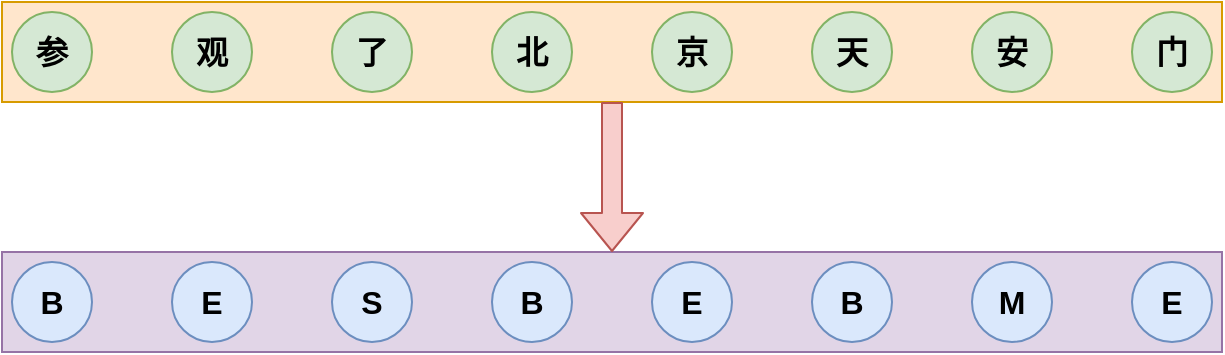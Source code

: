 <mxfile version="13.0.1" type="device"><diagram id="dk6Ofs7C74YLpd8TkuT0" name="Page-1"><mxGraphModel dx="1422" dy="763" grid="1" gridSize="10" guides="1" tooltips="1" connect="1" arrows="1" fold="1" page="1" pageScale="1" pageWidth="827" pageHeight="1169" math="0" shadow="0"><root><mxCell id="0"/><mxCell id="1" parent="0"/><mxCell id="8ULrYfe0EweRrI8h2Gwo-9" value="" style="rounded=0;whiteSpace=wrap;html=1;fontSize=16;fillColor=#ffe6cc;strokeColor=#d79b00;" vertex="1" parent="1"><mxGeometry x="35" y="35" width="610" height="50" as="geometry"/></mxCell><mxCell id="8ULrYfe0EweRrI8h2Gwo-1" value="&lt;b style=&quot;font-size: 16px;&quot;&gt;参&lt;/b&gt;" style="ellipse;whiteSpace=wrap;html=1;aspect=fixed;fontSize=16;fillColor=#d5e8d4;strokeColor=#82b366;" vertex="1" parent="1"><mxGeometry x="40" y="40" width="40" height="40" as="geometry"/></mxCell><mxCell id="8ULrYfe0EweRrI8h2Gwo-2" value="&lt;b style=&quot;font-size: 16px&quot;&gt;观&lt;/b&gt;" style="ellipse;whiteSpace=wrap;html=1;aspect=fixed;fontSize=16;fillColor=#d5e8d4;strokeColor=#82b366;" vertex="1" parent="1"><mxGeometry x="120" y="40" width="40" height="40" as="geometry"/></mxCell><mxCell id="8ULrYfe0EweRrI8h2Gwo-3" value="&lt;b&gt;了&lt;/b&gt;" style="ellipse;whiteSpace=wrap;html=1;aspect=fixed;fontSize=16;fillColor=#d5e8d4;strokeColor=#82b366;" vertex="1" parent="1"><mxGeometry x="200" y="40" width="40" height="40" as="geometry"/></mxCell><mxCell id="8ULrYfe0EweRrI8h2Gwo-4" value="&lt;b&gt;北&lt;/b&gt;" style="ellipse;whiteSpace=wrap;html=1;aspect=fixed;fontSize=16;fillColor=#d5e8d4;strokeColor=#82b366;" vertex="1" parent="1"><mxGeometry x="280" y="40" width="40" height="40" as="geometry"/></mxCell><mxCell id="8ULrYfe0EweRrI8h2Gwo-5" value="&lt;b&gt;京&lt;/b&gt;" style="ellipse;whiteSpace=wrap;html=1;aspect=fixed;fontSize=16;fillColor=#d5e8d4;strokeColor=#82b366;" vertex="1" parent="1"><mxGeometry x="360" y="40" width="40" height="40" as="geometry"/></mxCell><mxCell id="8ULrYfe0EweRrI8h2Gwo-6" value="&lt;b&gt;天&lt;/b&gt;" style="ellipse;whiteSpace=wrap;html=1;aspect=fixed;fontSize=16;fillColor=#d5e8d4;strokeColor=#82b366;" vertex="1" parent="1"><mxGeometry x="440" y="40" width="40" height="40" as="geometry"/></mxCell><mxCell id="8ULrYfe0EweRrI8h2Gwo-7" value="&lt;b&gt;安&lt;/b&gt;" style="ellipse;whiteSpace=wrap;html=1;aspect=fixed;fontSize=16;fillColor=#d5e8d4;strokeColor=#82b366;" vertex="1" parent="1"><mxGeometry x="520" y="40" width="40" height="40" as="geometry"/></mxCell><mxCell id="8ULrYfe0EweRrI8h2Gwo-8" value="&lt;b&gt;门&lt;/b&gt;" style="ellipse;whiteSpace=wrap;html=1;aspect=fixed;fontSize=16;fillColor=#d5e8d4;strokeColor=#82b366;" vertex="1" parent="1"><mxGeometry x="600" y="40" width="40" height="40" as="geometry"/></mxCell><mxCell id="8ULrYfe0EweRrI8h2Gwo-10" value="" style="rounded=0;whiteSpace=wrap;html=1;fontSize=16;fillColor=#e1d5e7;strokeColor=#9673a6;" vertex="1" parent="1"><mxGeometry x="35" y="160" width="610" height="50" as="geometry"/></mxCell><mxCell id="8ULrYfe0EweRrI8h2Gwo-11" value="&lt;b&gt;B&lt;/b&gt;" style="ellipse;whiteSpace=wrap;html=1;aspect=fixed;fontSize=16;fillColor=#dae8fc;strokeColor=#6c8ebf;" vertex="1" parent="1"><mxGeometry x="40" y="165" width="40" height="40" as="geometry"/></mxCell><mxCell id="8ULrYfe0EweRrI8h2Gwo-12" value="&lt;b&gt;E&lt;/b&gt;" style="ellipse;whiteSpace=wrap;html=1;aspect=fixed;fontSize=16;fillColor=#dae8fc;strokeColor=#6c8ebf;" vertex="1" parent="1"><mxGeometry x="120" y="165" width="40" height="40" as="geometry"/></mxCell><mxCell id="8ULrYfe0EweRrI8h2Gwo-13" value="&lt;b&gt;S&lt;/b&gt;" style="ellipse;whiteSpace=wrap;html=1;aspect=fixed;fontSize=16;fillColor=#dae8fc;strokeColor=#6c8ebf;" vertex="1" parent="1"><mxGeometry x="200" y="165" width="40" height="40" as="geometry"/></mxCell><mxCell id="8ULrYfe0EweRrI8h2Gwo-14" value="&lt;b&gt;B&lt;/b&gt;" style="ellipse;whiteSpace=wrap;html=1;aspect=fixed;fontSize=16;fillColor=#dae8fc;strokeColor=#6c8ebf;" vertex="1" parent="1"><mxGeometry x="280" y="165" width="40" height="40" as="geometry"/></mxCell><mxCell id="8ULrYfe0EweRrI8h2Gwo-15" value="&lt;b&gt;E&lt;/b&gt;" style="ellipse;whiteSpace=wrap;html=1;aspect=fixed;fontSize=16;fillColor=#dae8fc;strokeColor=#6c8ebf;" vertex="1" parent="1"><mxGeometry x="360" y="165" width="40" height="40" as="geometry"/></mxCell><mxCell id="8ULrYfe0EweRrI8h2Gwo-16" value="&lt;b&gt;B&lt;/b&gt;" style="ellipse;whiteSpace=wrap;html=1;aspect=fixed;fontSize=16;fillColor=#dae8fc;strokeColor=#6c8ebf;" vertex="1" parent="1"><mxGeometry x="440" y="165" width="40" height="40" as="geometry"/></mxCell><mxCell id="8ULrYfe0EweRrI8h2Gwo-17" value="&lt;b&gt;M&lt;/b&gt;" style="ellipse;whiteSpace=wrap;html=1;aspect=fixed;fontSize=16;fillColor=#dae8fc;strokeColor=#6c8ebf;" vertex="1" parent="1"><mxGeometry x="520" y="165" width="40" height="40" as="geometry"/></mxCell><mxCell id="8ULrYfe0EweRrI8h2Gwo-18" value="&lt;b&gt;E&lt;/b&gt;" style="ellipse;whiteSpace=wrap;html=1;aspect=fixed;fontSize=16;fillColor=#dae8fc;strokeColor=#6c8ebf;" vertex="1" parent="1"><mxGeometry x="600" y="165" width="40" height="40" as="geometry"/></mxCell><mxCell id="8ULrYfe0EweRrI8h2Gwo-19" value="" style="shape=flexArrow;endArrow=classic;html=1;fontSize=16;exitX=0.5;exitY=1;exitDx=0;exitDy=0;fillColor=#f8cecc;strokeColor=#b85450;" edge="1" parent="1" source="8ULrYfe0EweRrI8h2Gwo-9" target="8ULrYfe0EweRrI8h2Gwo-10"><mxGeometry width="50" height="50" relative="1" as="geometry"><mxPoint x="190" y="340" as="sourcePoint"/><mxPoint x="240" y="290" as="targetPoint"/></mxGeometry></mxCell></root></mxGraphModel></diagram></mxfile>